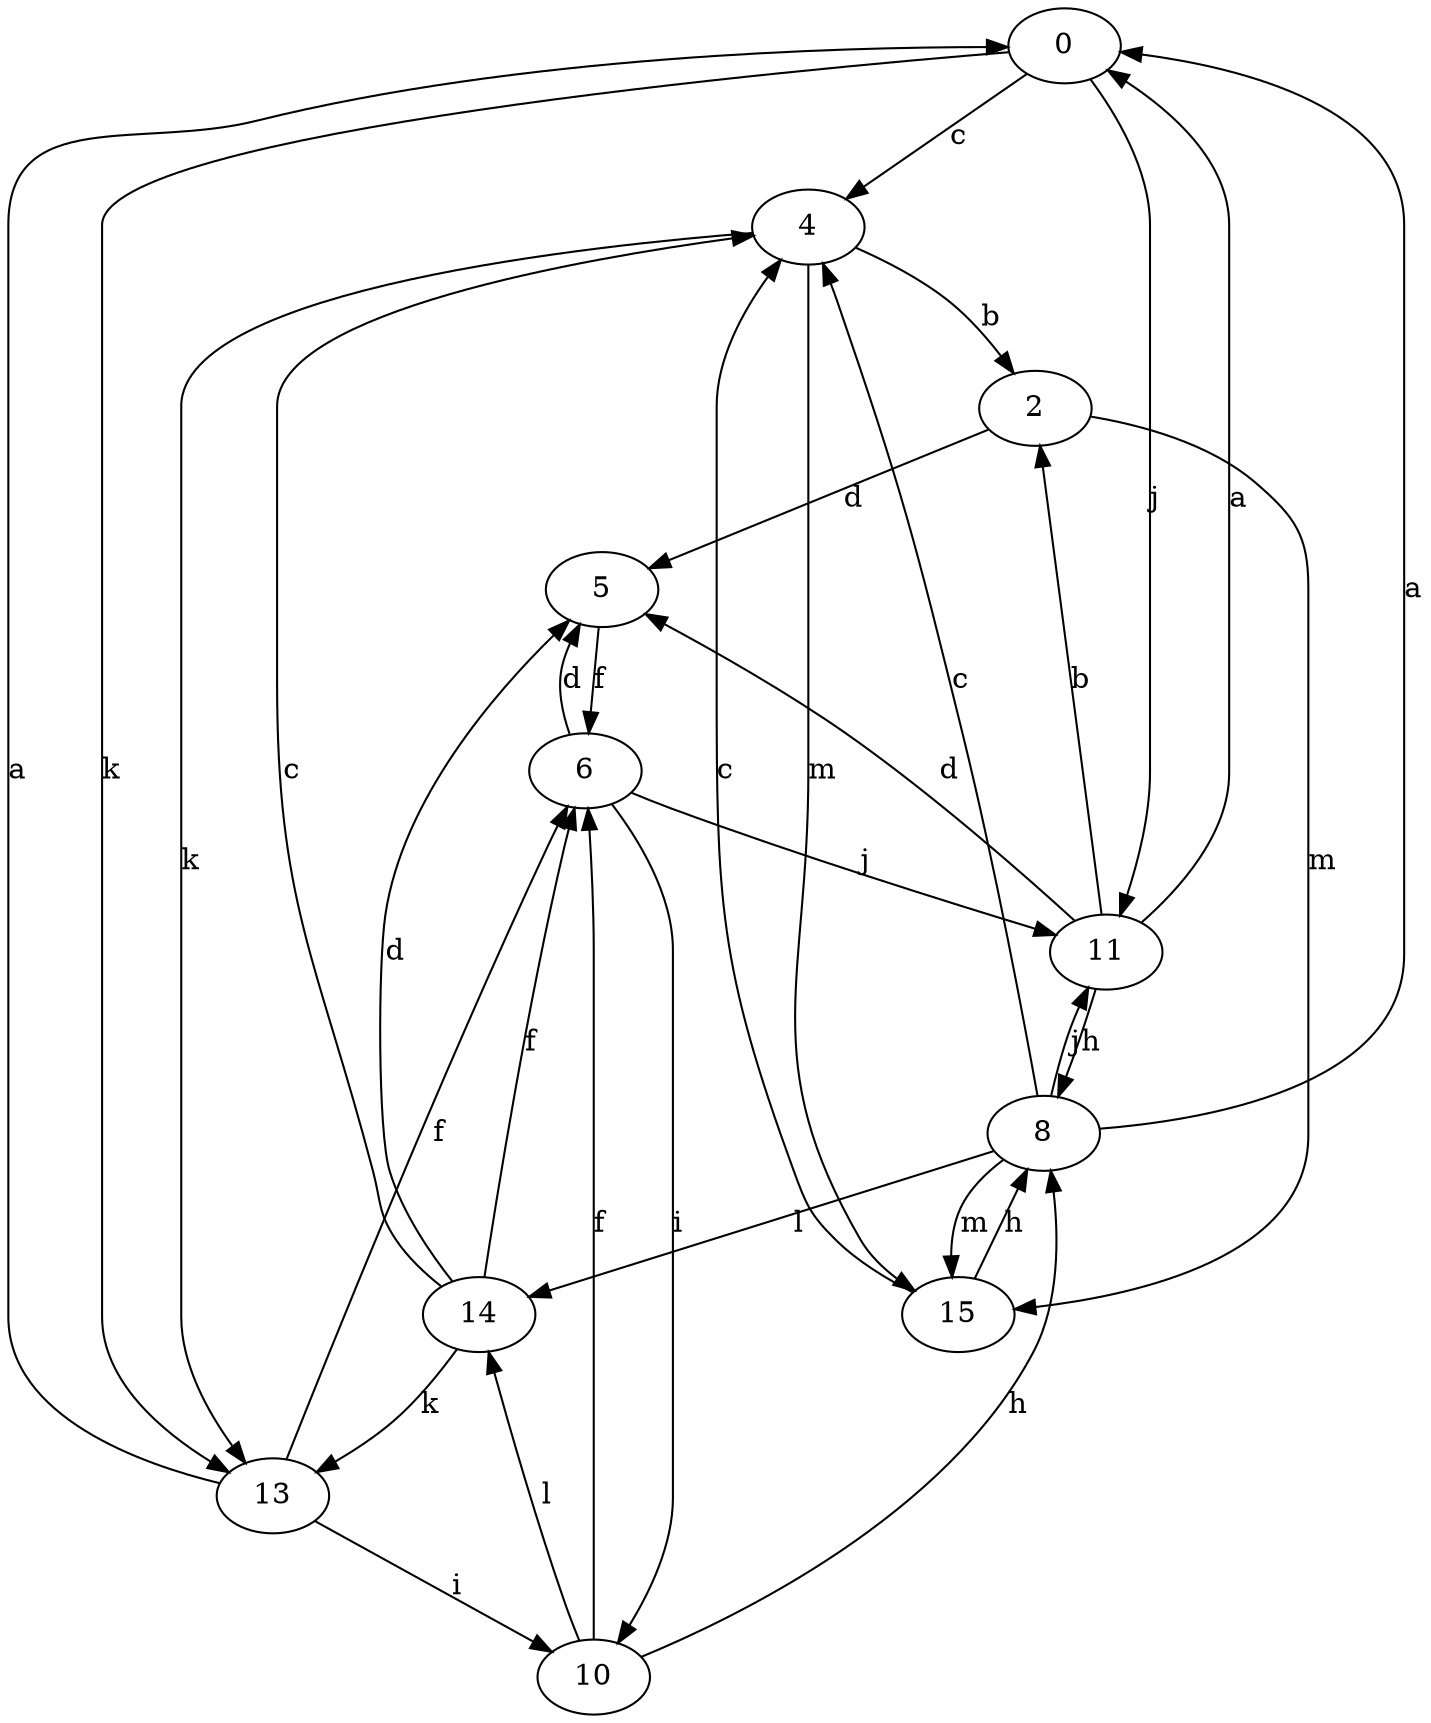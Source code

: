 strict digraph  {
0;
2;
4;
5;
6;
8;
10;
11;
13;
14;
15;
0 -> 4  [label=c];
0 -> 11  [label=j];
0 -> 13  [label=k];
2 -> 5  [label=d];
2 -> 15  [label=m];
4 -> 2  [label=b];
4 -> 13  [label=k];
4 -> 15  [label=m];
5 -> 6  [label=f];
6 -> 5  [label=d];
6 -> 10  [label=i];
6 -> 11  [label=j];
8 -> 0  [label=a];
8 -> 4  [label=c];
8 -> 11  [label=j];
8 -> 14  [label=l];
8 -> 15  [label=m];
10 -> 6  [label=f];
10 -> 8  [label=h];
10 -> 14  [label=l];
11 -> 0  [label=a];
11 -> 2  [label=b];
11 -> 5  [label=d];
11 -> 8  [label=h];
13 -> 0  [label=a];
13 -> 6  [label=f];
13 -> 10  [label=i];
14 -> 4  [label=c];
14 -> 5  [label=d];
14 -> 6  [label=f];
14 -> 13  [label=k];
15 -> 4  [label=c];
15 -> 8  [label=h];
}
